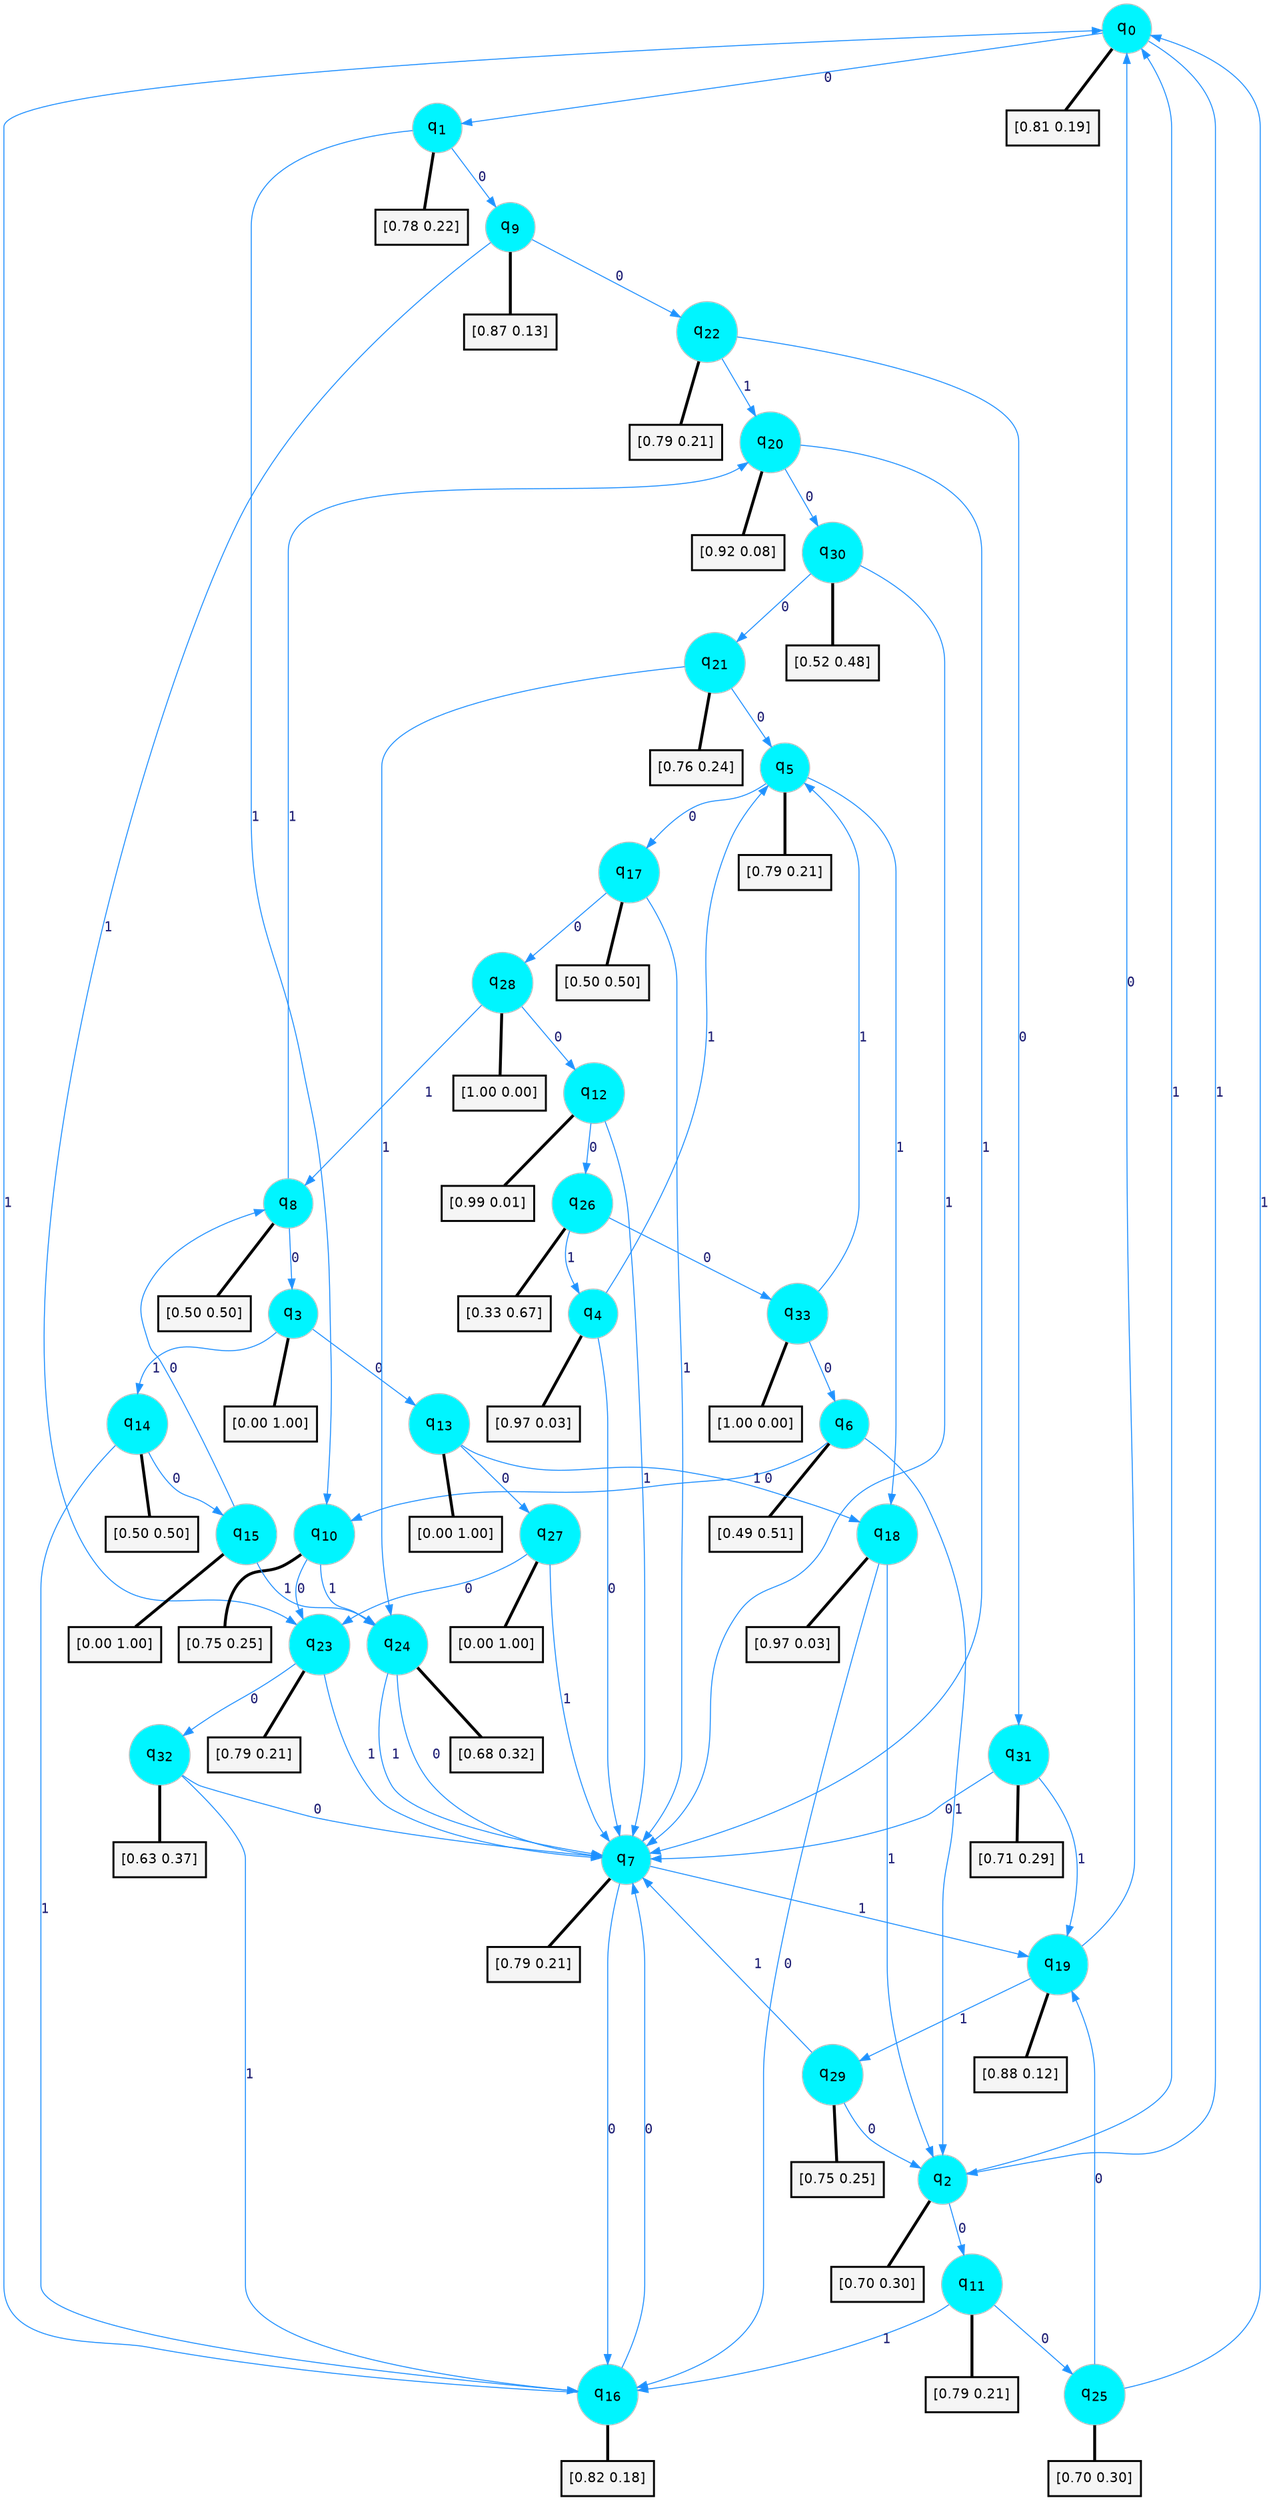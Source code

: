 digraph G {
graph [
bgcolor=transparent, dpi=300, rankdir=TD, size="40,25"];
node [
color=gray, fillcolor=turquoise1, fontcolor=black, fontname=Helvetica, fontsize=16, fontweight=bold, shape=circle, style=filled];
edge [
arrowsize=1, color=dodgerblue1, fontcolor=midnightblue, fontname=courier, fontweight=bold, penwidth=1, style=solid, weight=20];
0[label=<q<SUB>0</SUB>>];
1[label=<q<SUB>1</SUB>>];
2[label=<q<SUB>2</SUB>>];
3[label=<q<SUB>3</SUB>>];
4[label=<q<SUB>4</SUB>>];
5[label=<q<SUB>5</SUB>>];
6[label=<q<SUB>6</SUB>>];
7[label=<q<SUB>7</SUB>>];
8[label=<q<SUB>8</SUB>>];
9[label=<q<SUB>9</SUB>>];
10[label=<q<SUB>10</SUB>>];
11[label=<q<SUB>11</SUB>>];
12[label=<q<SUB>12</SUB>>];
13[label=<q<SUB>13</SUB>>];
14[label=<q<SUB>14</SUB>>];
15[label=<q<SUB>15</SUB>>];
16[label=<q<SUB>16</SUB>>];
17[label=<q<SUB>17</SUB>>];
18[label=<q<SUB>18</SUB>>];
19[label=<q<SUB>19</SUB>>];
20[label=<q<SUB>20</SUB>>];
21[label=<q<SUB>21</SUB>>];
22[label=<q<SUB>22</SUB>>];
23[label=<q<SUB>23</SUB>>];
24[label=<q<SUB>24</SUB>>];
25[label=<q<SUB>25</SUB>>];
26[label=<q<SUB>26</SUB>>];
27[label=<q<SUB>27</SUB>>];
28[label=<q<SUB>28</SUB>>];
29[label=<q<SUB>29</SUB>>];
30[label=<q<SUB>30</SUB>>];
31[label=<q<SUB>31</SUB>>];
32[label=<q<SUB>32</SUB>>];
33[label=<q<SUB>33</SUB>>];
34[label="[0.81 0.19]", shape=box,fontcolor=black, fontname=Helvetica, fontsize=14, penwidth=2, fillcolor=whitesmoke,color=black];
35[label="[0.78 0.22]", shape=box,fontcolor=black, fontname=Helvetica, fontsize=14, penwidth=2, fillcolor=whitesmoke,color=black];
36[label="[0.70 0.30]", shape=box,fontcolor=black, fontname=Helvetica, fontsize=14, penwidth=2, fillcolor=whitesmoke,color=black];
37[label="[0.00 1.00]", shape=box,fontcolor=black, fontname=Helvetica, fontsize=14, penwidth=2, fillcolor=whitesmoke,color=black];
38[label="[0.97 0.03]", shape=box,fontcolor=black, fontname=Helvetica, fontsize=14, penwidth=2, fillcolor=whitesmoke,color=black];
39[label="[0.79 0.21]", shape=box,fontcolor=black, fontname=Helvetica, fontsize=14, penwidth=2, fillcolor=whitesmoke,color=black];
40[label="[0.49 0.51]", shape=box,fontcolor=black, fontname=Helvetica, fontsize=14, penwidth=2, fillcolor=whitesmoke,color=black];
41[label="[0.79 0.21]", shape=box,fontcolor=black, fontname=Helvetica, fontsize=14, penwidth=2, fillcolor=whitesmoke,color=black];
42[label="[0.50 0.50]", shape=box,fontcolor=black, fontname=Helvetica, fontsize=14, penwidth=2, fillcolor=whitesmoke,color=black];
43[label="[0.87 0.13]", shape=box,fontcolor=black, fontname=Helvetica, fontsize=14, penwidth=2, fillcolor=whitesmoke,color=black];
44[label="[0.75 0.25]", shape=box,fontcolor=black, fontname=Helvetica, fontsize=14, penwidth=2, fillcolor=whitesmoke,color=black];
45[label="[0.79 0.21]", shape=box,fontcolor=black, fontname=Helvetica, fontsize=14, penwidth=2, fillcolor=whitesmoke,color=black];
46[label="[0.99 0.01]", shape=box,fontcolor=black, fontname=Helvetica, fontsize=14, penwidth=2, fillcolor=whitesmoke,color=black];
47[label="[0.00 1.00]", shape=box,fontcolor=black, fontname=Helvetica, fontsize=14, penwidth=2, fillcolor=whitesmoke,color=black];
48[label="[0.50 0.50]", shape=box,fontcolor=black, fontname=Helvetica, fontsize=14, penwidth=2, fillcolor=whitesmoke,color=black];
49[label="[0.00 1.00]", shape=box,fontcolor=black, fontname=Helvetica, fontsize=14, penwidth=2, fillcolor=whitesmoke,color=black];
50[label="[0.82 0.18]", shape=box,fontcolor=black, fontname=Helvetica, fontsize=14, penwidth=2, fillcolor=whitesmoke,color=black];
51[label="[0.50 0.50]", shape=box,fontcolor=black, fontname=Helvetica, fontsize=14, penwidth=2, fillcolor=whitesmoke,color=black];
52[label="[0.97 0.03]", shape=box,fontcolor=black, fontname=Helvetica, fontsize=14, penwidth=2, fillcolor=whitesmoke,color=black];
53[label="[0.88 0.12]", shape=box,fontcolor=black, fontname=Helvetica, fontsize=14, penwidth=2, fillcolor=whitesmoke,color=black];
54[label="[0.92 0.08]", shape=box,fontcolor=black, fontname=Helvetica, fontsize=14, penwidth=2, fillcolor=whitesmoke,color=black];
55[label="[0.76 0.24]", shape=box,fontcolor=black, fontname=Helvetica, fontsize=14, penwidth=2, fillcolor=whitesmoke,color=black];
56[label="[0.79 0.21]", shape=box,fontcolor=black, fontname=Helvetica, fontsize=14, penwidth=2, fillcolor=whitesmoke,color=black];
57[label="[0.79 0.21]", shape=box,fontcolor=black, fontname=Helvetica, fontsize=14, penwidth=2, fillcolor=whitesmoke,color=black];
58[label="[0.68 0.32]", shape=box,fontcolor=black, fontname=Helvetica, fontsize=14, penwidth=2, fillcolor=whitesmoke,color=black];
59[label="[0.70 0.30]", shape=box,fontcolor=black, fontname=Helvetica, fontsize=14, penwidth=2, fillcolor=whitesmoke,color=black];
60[label="[0.33 0.67]", shape=box,fontcolor=black, fontname=Helvetica, fontsize=14, penwidth=2, fillcolor=whitesmoke,color=black];
61[label="[0.00 1.00]", shape=box,fontcolor=black, fontname=Helvetica, fontsize=14, penwidth=2, fillcolor=whitesmoke,color=black];
62[label="[1.00 0.00]", shape=box,fontcolor=black, fontname=Helvetica, fontsize=14, penwidth=2, fillcolor=whitesmoke,color=black];
63[label="[0.75 0.25]", shape=box,fontcolor=black, fontname=Helvetica, fontsize=14, penwidth=2, fillcolor=whitesmoke,color=black];
64[label="[0.52 0.48]", shape=box,fontcolor=black, fontname=Helvetica, fontsize=14, penwidth=2, fillcolor=whitesmoke,color=black];
65[label="[0.71 0.29]", shape=box,fontcolor=black, fontname=Helvetica, fontsize=14, penwidth=2, fillcolor=whitesmoke,color=black];
66[label="[0.63 0.37]", shape=box,fontcolor=black, fontname=Helvetica, fontsize=14, penwidth=2, fillcolor=whitesmoke,color=black];
67[label="[1.00 0.00]", shape=box,fontcolor=black, fontname=Helvetica, fontsize=14, penwidth=2, fillcolor=whitesmoke,color=black];
0->1 [label=0];
0->2 [label=1];
0->34 [arrowhead=none, penwidth=3,color=black];
1->9 [label=0];
1->10 [label=1];
1->35 [arrowhead=none, penwidth=3,color=black];
2->11 [label=0];
2->0 [label=1];
2->36 [arrowhead=none, penwidth=3,color=black];
3->13 [label=0];
3->14 [label=1];
3->37 [arrowhead=none, penwidth=3,color=black];
4->7 [label=0];
4->5 [label=1];
4->38 [arrowhead=none, penwidth=3,color=black];
5->17 [label=0];
5->18 [label=1];
5->39 [arrowhead=none, penwidth=3,color=black];
6->10 [label=0];
6->2 [label=1];
6->40 [arrowhead=none, penwidth=3,color=black];
7->16 [label=0];
7->19 [label=1];
7->41 [arrowhead=none, penwidth=3,color=black];
8->3 [label=0];
8->20 [label=1];
8->42 [arrowhead=none, penwidth=3,color=black];
9->22 [label=0];
9->23 [label=1];
9->43 [arrowhead=none, penwidth=3,color=black];
10->23 [label=0];
10->24 [label=1];
10->44 [arrowhead=none, penwidth=3,color=black];
11->25 [label=0];
11->16 [label=1];
11->45 [arrowhead=none, penwidth=3,color=black];
12->26 [label=0];
12->7 [label=1];
12->46 [arrowhead=none, penwidth=3,color=black];
13->27 [label=0];
13->18 [label=1];
13->47 [arrowhead=none, penwidth=3,color=black];
14->15 [label=0];
14->16 [label=1];
14->48 [arrowhead=none, penwidth=3,color=black];
15->8 [label=0];
15->24 [label=1];
15->49 [arrowhead=none, penwidth=3,color=black];
16->7 [label=0];
16->0 [label=1];
16->50 [arrowhead=none, penwidth=3,color=black];
17->28 [label=0];
17->7 [label=1];
17->51 [arrowhead=none, penwidth=3,color=black];
18->16 [label=0];
18->2 [label=1];
18->52 [arrowhead=none, penwidth=3,color=black];
19->0 [label=0];
19->29 [label=1];
19->53 [arrowhead=none, penwidth=3,color=black];
20->30 [label=0];
20->7 [label=1];
20->54 [arrowhead=none, penwidth=3,color=black];
21->5 [label=0];
21->24 [label=1];
21->55 [arrowhead=none, penwidth=3,color=black];
22->31 [label=0];
22->20 [label=1];
22->56 [arrowhead=none, penwidth=3,color=black];
23->32 [label=0];
23->7 [label=1];
23->57 [arrowhead=none, penwidth=3,color=black];
24->7 [label=0];
24->7 [label=1];
24->58 [arrowhead=none, penwidth=3,color=black];
25->19 [label=0];
25->0 [label=1];
25->59 [arrowhead=none, penwidth=3,color=black];
26->33 [label=0];
26->4 [label=1];
26->60 [arrowhead=none, penwidth=3,color=black];
27->23 [label=0];
27->7 [label=1];
27->61 [arrowhead=none, penwidth=3,color=black];
28->12 [label=0];
28->8 [label=1];
28->62 [arrowhead=none, penwidth=3,color=black];
29->2 [label=0];
29->7 [label=1];
29->63 [arrowhead=none, penwidth=3,color=black];
30->21 [label=0];
30->7 [label=1];
30->64 [arrowhead=none, penwidth=3,color=black];
31->7 [label=0];
31->19 [label=1];
31->65 [arrowhead=none, penwidth=3,color=black];
32->7 [label=0];
32->16 [label=1];
32->66 [arrowhead=none, penwidth=3,color=black];
33->6 [label=0];
33->5 [label=1];
33->67 [arrowhead=none, penwidth=3,color=black];
}
